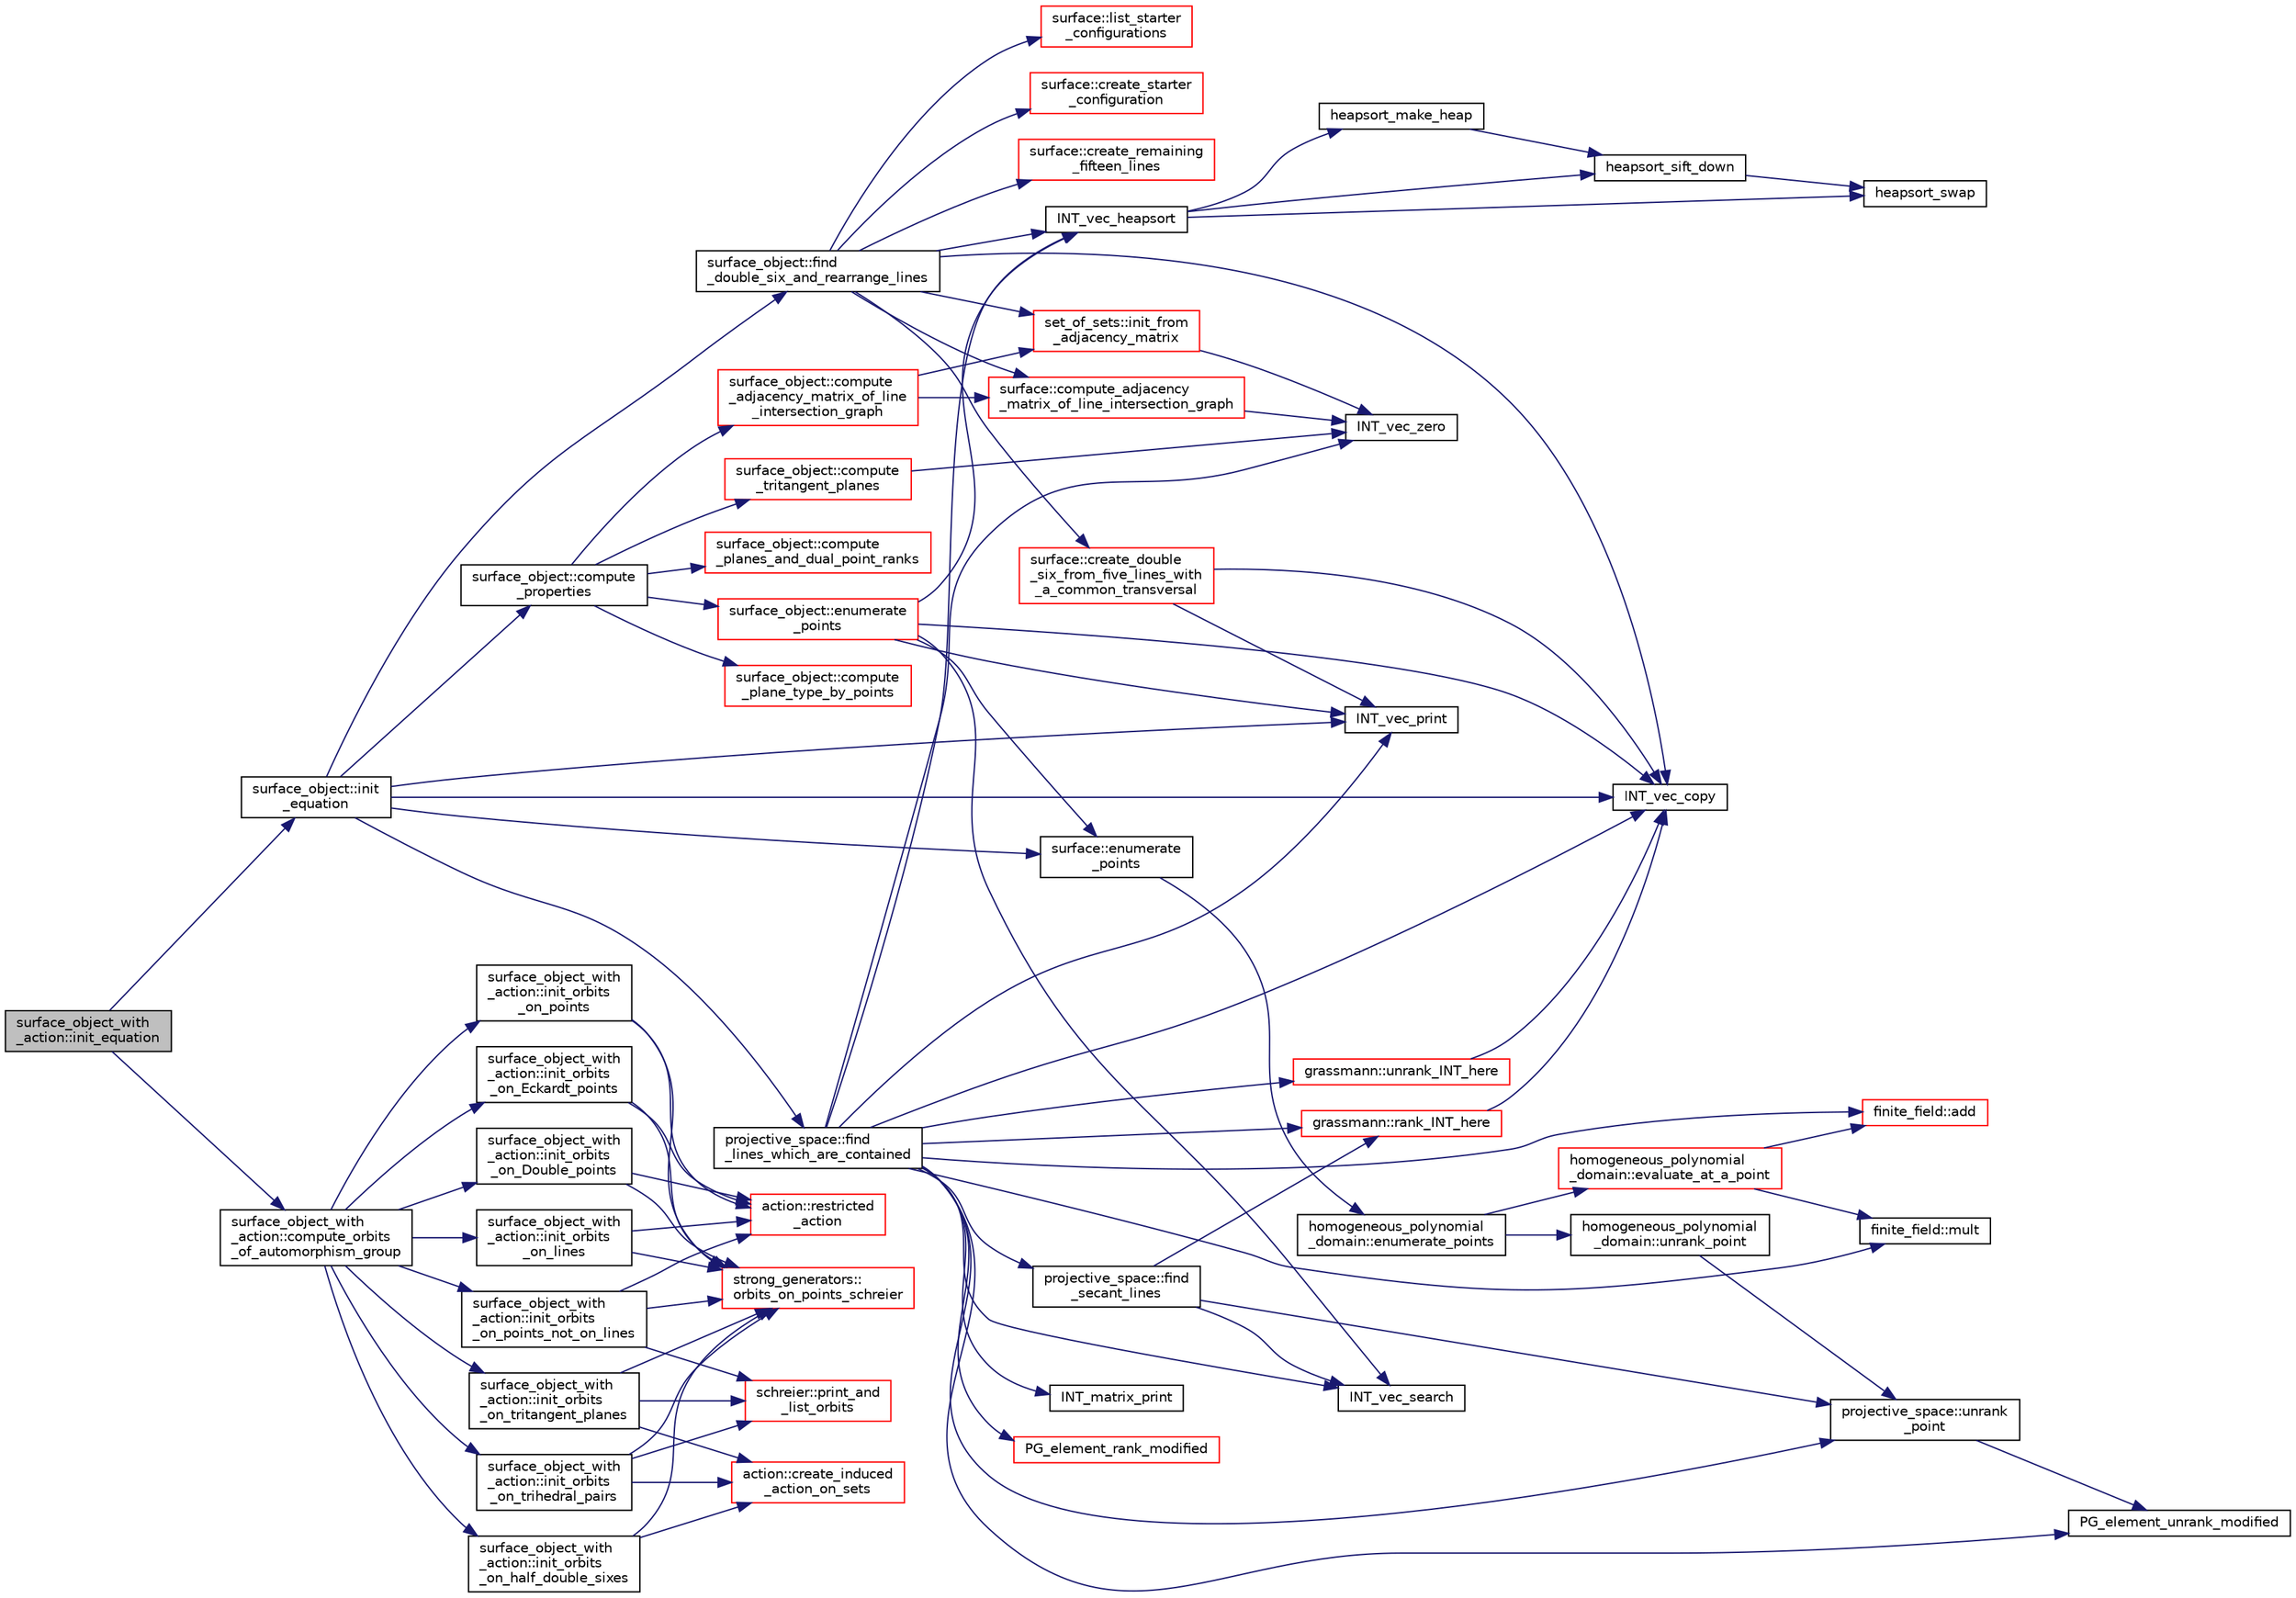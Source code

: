 digraph "surface_object_with_action::init_equation"
{
  edge [fontname="Helvetica",fontsize="10",labelfontname="Helvetica",labelfontsize="10"];
  node [fontname="Helvetica",fontsize="10",shape=record];
  rankdir="LR";
  Node925 [label="surface_object_with\l_action::init_equation",height=0.2,width=0.4,color="black", fillcolor="grey75", style="filled", fontcolor="black"];
  Node925 -> Node926 [color="midnightblue",fontsize="10",style="solid",fontname="Helvetica"];
  Node926 [label="surface_object::init\l_equation",height=0.2,width=0.4,color="black", fillcolor="white", style="filled",URL="$df/df8/classsurface__object.html#afd4f4d1accbf361897374bd18d571913"];
  Node926 -> Node927 [color="midnightblue",fontsize="10",style="solid",fontname="Helvetica"];
  Node927 [label="INT_vec_copy",height=0.2,width=0.4,color="black", fillcolor="white", style="filled",URL="$df/dbf/sajeeb_8_c.html#ac2d875e27e009af6ec04d17254d11075"];
  Node926 -> Node928 [color="midnightblue",fontsize="10",style="solid",fontname="Helvetica"];
  Node928 [label="surface::enumerate\l_points",height=0.2,width=0.4,color="black", fillcolor="white", style="filled",URL="$d5/d88/classsurface.html#adc79cf9249a0bd3350b35a9c6bdd94d8"];
  Node928 -> Node929 [color="midnightblue",fontsize="10",style="solid",fontname="Helvetica"];
  Node929 [label="homogeneous_polynomial\l_domain::enumerate_points",height=0.2,width=0.4,color="black", fillcolor="white", style="filled",URL="$d2/da7/classhomogeneous__polynomial__domain.html#adc0868f632cc5662b7bfaf0b3d72268f"];
  Node929 -> Node930 [color="midnightblue",fontsize="10",style="solid",fontname="Helvetica"];
  Node930 [label="homogeneous_polynomial\l_domain::unrank_point",height=0.2,width=0.4,color="black", fillcolor="white", style="filled",URL="$d2/da7/classhomogeneous__polynomial__domain.html#a913856cb9020e671f7792f186b94af68"];
  Node930 -> Node931 [color="midnightblue",fontsize="10",style="solid",fontname="Helvetica"];
  Node931 [label="projective_space::unrank\l_point",height=0.2,width=0.4,color="black", fillcolor="white", style="filled",URL="$d2/d17/classprojective__space.html#a3cb7917af4c5f1590b660d4bf907e0fa"];
  Node931 -> Node932 [color="midnightblue",fontsize="10",style="solid",fontname="Helvetica"];
  Node932 [label="PG_element_unrank_modified",height=0.2,width=0.4,color="black", fillcolor="white", style="filled",URL="$d4/d67/geometry_8h.html#a83ae9b605d496f6a90345303f6efae64"];
  Node929 -> Node933 [color="midnightblue",fontsize="10",style="solid",fontname="Helvetica"];
  Node933 [label="homogeneous_polynomial\l_domain::evaluate_at_a_point",height=0.2,width=0.4,color="red", fillcolor="white", style="filled",URL="$d2/da7/classhomogeneous__polynomial__domain.html#ad3989698a38d04fc319162c376fe6343"];
  Node933 -> Node935 [color="midnightblue",fontsize="10",style="solid",fontname="Helvetica"];
  Node935 [label="finite_field::mult",height=0.2,width=0.4,color="black", fillcolor="white", style="filled",URL="$df/d5a/classfinite__field.html#a24fb5917aa6d4d656fd855b7f44a13b0"];
  Node933 -> Node936 [color="midnightblue",fontsize="10",style="solid",fontname="Helvetica"];
  Node936 [label="finite_field::add",height=0.2,width=0.4,color="red", fillcolor="white", style="filled",URL="$df/d5a/classfinite__field.html#a8f12328a27500f3c7be0c849ebbc9d14"];
  Node926 -> Node939 [color="midnightblue",fontsize="10",style="solid",fontname="Helvetica"];
  Node939 [label="projective_space::find\l_lines_which_are_contained",height=0.2,width=0.4,color="black", fillcolor="white", style="filled",URL="$d2/d17/classprojective__space.html#a4d8db4eb359b80d73170a82b9ebe47ae"];
  Node939 -> Node931 [color="midnightblue",fontsize="10",style="solid",fontname="Helvetica"];
  Node939 -> Node940 [color="midnightblue",fontsize="10",style="solid",fontname="Helvetica"];
  Node940 [label="INT_vec_print",height=0.2,width=0.4,color="black", fillcolor="white", style="filled",URL="$df/dbf/sajeeb_8_c.html#a79a5901af0b47dd0d694109543c027fe"];
  Node939 -> Node941 [color="midnightblue",fontsize="10",style="solid",fontname="Helvetica"];
  Node941 [label="INT_vec_heapsort",height=0.2,width=0.4,color="black", fillcolor="white", style="filled",URL="$d5/de2/foundations_2data__structures_2data__structures_8h.html#a3590ad9987f801fbfc94634300182f39"];
  Node941 -> Node942 [color="midnightblue",fontsize="10",style="solid",fontname="Helvetica"];
  Node942 [label="heapsort_make_heap",height=0.2,width=0.4,color="black", fillcolor="white", style="filled",URL="$d4/dd7/sorting_8_c.html#a42f24453d7d77eeb1338ebd1a13cfdbb"];
  Node942 -> Node943 [color="midnightblue",fontsize="10",style="solid",fontname="Helvetica"];
  Node943 [label="heapsort_sift_down",height=0.2,width=0.4,color="black", fillcolor="white", style="filled",URL="$d4/dd7/sorting_8_c.html#a65cbb1a6a3f01f511673705437ddc18b"];
  Node943 -> Node944 [color="midnightblue",fontsize="10",style="solid",fontname="Helvetica"];
  Node944 [label="heapsort_swap",height=0.2,width=0.4,color="black", fillcolor="white", style="filled",URL="$d4/dd7/sorting_8_c.html#a8f048362e6065297b19b6975bcbbfcc6"];
  Node941 -> Node944 [color="midnightblue",fontsize="10",style="solid",fontname="Helvetica"];
  Node941 -> Node943 [color="midnightblue",fontsize="10",style="solid",fontname="Helvetica"];
  Node939 -> Node945 [color="midnightblue",fontsize="10",style="solid",fontname="Helvetica"];
  Node945 [label="projective_space::find\l_secant_lines",height=0.2,width=0.4,color="black", fillcolor="white", style="filled",URL="$d2/d17/classprojective__space.html#a0c55a77fc37bdb5ee06a33436811afde"];
  Node945 -> Node931 [color="midnightblue",fontsize="10",style="solid",fontname="Helvetica"];
  Node945 -> Node946 [color="midnightblue",fontsize="10",style="solid",fontname="Helvetica"];
  Node946 [label="grassmann::rank_INT_here",height=0.2,width=0.4,color="red", fillcolor="white", style="filled",URL="$df/d02/classgrassmann.html#aaeab144aec85ec523f5a4d614a86d8d7"];
  Node946 -> Node927 [color="midnightblue",fontsize="10",style="solid",fontname="Helvetica"];
  Node945 -> Node953 [color="midnightblue",fontsize="10",style="solid",fontname="Helvetica"];
  Node953 [label="INT_vec_search",height=0.2,width=0.4,color="black", fillcolor="white", style="filled",URL="$d5/de2/foundations_2data__structures_2data__structures_8h.html#ad103ef2316a1f671bdb68fd9cd9ba945"];
  Node939 -> Node954 [color="midnightblue",fontsize="10",style="solid",fontname="Helvetica"];
  Node954 [label="grassmann::unrank_INT_here",height=0.2,width=0.4,color="red", fillcolor="white", style="filled",URL="$df/d02/classgrassmann.html#aa51bb30ed0feb7ad87d500b76e0b3cbe"];
  Node954 -> Node927 [color="midnightblue",fontsize="10",style="solid",fontname="Helvetica"];
  Node939 -> Node956 [color="midnightblue",fontsize="10",style="solid",fontname="Helvetica"];
  Node956 [label="INT_matrix_print",height=0.2,width=0.4,color="black", fillcolor="white", style="filled",URL="$d5/db4/io__and__os_8h.html#afd4180a24bef3a2b584668a4eaf607ff"];
  Node939 -> Node932 [color="midnightblue",fontsize="10",style="solid",fontname="Helvetica"];
  Node939 -> Node927 [color="midnightblue",fontsize="10",style="solid",fontname="Helvetica"];
  Node939 -> Node936 [color="midnightblue",fontsize="10",style="solid",fontname="Helvetica"];
  Node939 -> Node935 [color="midnightblue",fontsize="10",style="solid",fontname="Helvetica"];
  Node939 -> Node957 [color="midnightblue",fontsize="10",style="solid",fontname="Helvetica"];
  Node957 [label="PG_element_rank_modified",height=0.2,width=0.4,color="red", fillcolor="white", style="filled",URL="$d4/d67/geometry_8h.html#a9cd1a8bf5b88a038e33862f6c2c3dd36"];
  Node939 -> Node953 [color="midnightblue",fontsize="10",style="solid",fontname="Helvetica"];
  Node939 -> Node959 [color="midnightblue",fontsize="10",style="solid",fontname="Helvetica"];
  Node959 [label="INT_vec_zero",height=0.2,width=0.4,color="black", fillcolor="white", style="filled",URL="$df/dbf/sajeeb_8_c.html#aa8c9c7977203577026080f546fe4980f"];
  Node939 -> Node946 [color="midnightblue",fontsize="10",style="solid",fontname="Helvetica"];
  Node926 -> Node940 [color="midnightblue",fontsize="10",style="solid",fontname="Helvetica"];
  Node926 -> Node960 [color="midnightblue",fontsize="10",style="solid",fontname="Helvetica"];
  Node960 [label="surface_object::find\l_double_six_and_rearrange_lines",height=0.2,width=0.4,color="black", fillcolor="white", style="filled",URL="$df/df8/classsurface__object.html#aa2fc4ff039e9f3a5ac29718e29b6b90c"];
  Node960 -> Node927 [color="midnightblue",fontsize="10",style="solid",fontname="Helvetica"];
  Node960 -> Node961 [color="midnightblue",fontsize="10",style="solid",fontname="Helvetica"];
  Node961 [label="surface::compute_adjacency\l_matrix_of_line_intersection_graph",height=0.2,width=0.4,color="red", fillcolor="white", style="filled",URL="$d5/d88/classsurface.html#ac5787faa49029a5d56971271bb59f9f1"];
  Node961 -> Node959 [color="midnightblue",fontsize="10",style="solid",fontname="Helvetica"];
  Node960 -> Node989 [color="midnightblue",fontsize="10",style="solid",fontname="Helvetica"];
  Node989 [label="set_of_sets::init_from\l_adjacency_matrix",height=0.2,width=0.4,color="red", fillcolor="white", style="filled",URL="$da/dd6/classset__of__sets.html#ace9a38e27dd42625a10cf9682e01392a"];
  Node989 -> Node959 [color="midnightblue",fontsize="10",style="solid",fontname="Helvetica"];
  Node960 -> Node991 [color="midnightblue",fontsize="10",style="solid",fontname="Helvetica"];
  Node991 [label="surface::list_starter\l_configurations",height=0.2,width=0.4,color="red", fillcolor="white", style="filled",URL="$d5/d88/classsurface.html#a55328e9de25d908fa823cc78633fdda1"];
  Node960 -> Node1000 [color="midnightblue",fontsize="10",style="solid",fontname="Helvetica"];
  Node1000 [label="surface::create_starter\l_configuration",height=0.2,width=0.4,color="red", fillcolor="white", style="filled",URL="$d5/d88/classsurface.html#a4c5ed7de553c336243364e7ec045fffb"];
  Node960 -> Node1001 [color="midnightblue",fontsize="10",style="solid",fontname="Helvetica"];
  Node1001 [label="surface::create_double\l_six_from_five_lines_with\l_a_common_transversal",height=0.2,width=0.4,color="red", fillcolor="white", style="filled",URL="$d5/d88/classsurface.html#a6d8fafa386893521305e016011d55673"];
  Node1001 -> Node940 [color="midnightblue",fontsize="10",style="solid",fontname="Helvetica"];
  Node1001 -> Node927 [color="midnightblue",fontsize="10",style="solid",fontname="Helvetica"];
  Node960 -> Node1176 [color="midnightblue",fontsize="10",style="solid",fontname="Helvetica"];
  Node1176 [label="surface::create_remaining\l_fifteen_lines",height=0.2,width=0.4,color="red", fillcolor="white", style="filled",URL="$d5/d88/classsurface.html#a8c9b2380670ce7cd1e143d98d30b60d4"];
  Node960 -> Node941 [color="midnightblue",fontsize="10",style="solid",fontname="Helvetica"];
  Node926 -> Node1178 [color="midnightblue",fontsize="10",style="solid",fontname="Helvetica"];
  Node1178 [label="surface_object::compute\l_properties",height=0.2,width=0.4,color="black", fillcolor="white", style="filled",URL="$df/df8/classsurface__object.html#ad6c02c3c1432f8adfe49932041ce1b20"];
  Node1178 -> Node1179 [color="midnightblue",fontsize="10",style="solid",fontname="Helvetica"];
  Node1179 [label="surface_object::enumerate\l_points",height=0.2,width=0.4,color="red", fillcolor="white", style="filled",URL="$df/df8/classsurface__object.html#a001a13b6ea34dbe559033af634203466"];
  Node1179 -> Node928 [color="midnightblue",fontsize="10",style="solid",fontname="Helvetica"];
  Node1179 -> Node941 [color="midnightblue",fontsize="10",style="solid",fontname="Helvetica"];
  Node1179 -> Node940 [color="midnightblue",fontsize="10",style="solid",fontname="Helvetica"];
  Node1179 -> Node927 [color="midnightblue",fontsize="10",style="solid",fontname="Helvetica"];
  Node1179 -> Node953 [color="midnightblue",fontsize="10",style="solid",fontname="Helvetica"];
  Node1178 -> Node1207 [color="midnightblue",fontsize="10",style="solid",fontname="Helvetica"];
  Node1207 [label="surface_object::compute\l_adjacency_matrix_of_line\l_intersection_graph",height=0.2,width=0.4,color="red", fillcolor="white", style="filled",URL="$df/df8/classsurface__object.html#aeef0d278d1d82c7af525add5ae85d713"];
  Node1207 -> Node961 [color="midnightblue",fontsize="10",style="solid",fontname="Helvetica"];
  Node1207 -> Node989 [color="midnightblue",fontsize="10",style="solid",fontname="Helvetica"];
  Node1178 -> Node1215 [color="midnightblue",fontsize="10",style="solid",fontname="Helvetica"];
  Node1215 [label="surface_object::compute\l_plane_type_by_points",height=0.2,width=0.4,color="red", fillcolor="white", style="filled",URL="$df/df8/classsurface__object.html#a7ad585c88d5c8278850d5f4c9281798c"];
  Node1178 -> Node1223 [color="midnightblue",fontsize="10",style="solid",fontname="Helvetica"];
  Node1223 [label="surface_object::compute\l_tritangent_planes",height=0.2,width=0.4,color="red", fillcolor="white", style="filled",URL="$df/df8/classsurface__object.html#ae6d924af993146400e0e484e41def0ab"];
  Node1223 -> Node959 [color="midnightblue",fontsize="10",style="solid",fontname="Helvetica"];
  Node1178 -> Node1240 [color="midnightblue",fontsize="10",style="solid",fontname="Helvetica"];
  Node1240 [label="surface_object::compute\l_planes_and_dual_point_ranks",height=0.2,width=0.4,color="red", fillcolor="white", style="filled",URL="$df/df8/classsurface__object.html#a76f0933eada8322819007fb8670db6ee"];
  Node925 -> Node1245 [color="midnightblue",fontsize="10",style="solid",fontname="Helvetica"];
  Node1245 [label="surface_object_with\l_action::compute_orbits\l_of_automorphism_group",height=0.2,width=0.4,color="black", fillcolor="white", style="filled",URL="$db/d28/classsurface__object__with__action.html#a74fe6a01c7d28a4fd30e601824d62c27"];
  Node1245 -> Node1246 [color="midnightblue",fontsize="10",style="solid",fontname="Helvetica"];
  Node1246 [label="surface_object_with\l_action::init_orbits\l_on_points",height=0.2,width=0.4,color="black", fillcolor="white", style="filled",URL="$db/d28/classsurface__object__with__action.html#af409fc1a4a148cb138ceac1bdedf3d8a"];
  Node1246 -> Node1247 [color="midnightblue",fontsize="10",style="solid",fontname="Helvetica"];
  Node1247 [label="action::restricted\l_action",height=0.2,width=0.4,color="red", fillcolor="white", style="filled",URL="$d2/d86/classaction.html#aa48c1a9e221977b149eb0d8826705b62"];
  Node1246 -> Node1261 [color="midnightblue",fontsize="10",style="solid",fontname="Helvetica"];
  Node1261 [label="strong_generators::\lorbits_on_points_schreier",height=0.2,width=0.4,color="red", fillcolor="white", style="filled",URL="$dc/d09/classstrong__generators.html#adf3f35989ff7ac9fdbcf0a4e241eef9f"];
  Node1245 -> Node1287 [color="midnightblue",fontsize="10",style="solid",fontname="Helvetica"];
  Node1287 [label="surface_object_with\l_action::init_orbits\l_on_Eckardt_points",height=0.2,width=0.4,color="black", fillcolor="white", style="filled",URL="$db/d28/classsurface__object__with__action.html#adb4f53b56c7d046331cd6f7160c88199"];
  Node1287 -> Node1247 [color="midnightblue",fontsize="10",style="solid",fontname="Helvetica"];
  Node1287 -> Node1261 [color="midnightblue",fontsize="10",style="solid",fontname="Helvetica"];
  Node1245 -> Node1288 [color="midnightblue",fontsize="10",style="solid",fontname="Helvetica"];
  Node1288 [label="surface_object_with\l_action::init_orbits\l_on_Double_points",height=0.2,width=0.4,color="black", fillcolor="white", style="filled",URL="$db/d28/classsurface__object__with__action.html#ab1aa645b1dbce2a3cfbf1ec80194fb02"];
  Node1288 -> Node1247 [color="midnightblue",fontsize="10",style="solid",fontname="Helvetica"];
  Node1288 -> Node1261 [color="midnightblue",fontsize="10",style="solid",fontname="Helvetica"];
  Node1245 -> Node1289 [color="midnightblue",fontsize="10",style="solid",fontname="Helvetica"];
  Node1289 [label="surface_object_with\l_action::init_orbits\l_on_lines",height=0.2,width=0.4,color="black", fillcolor="white", style="filled",URL="$db/d28/classsurface__object__with__action.html#a774d7cd436a671bafdf364400a233db5"];
  Node1289 -> Node1247 [color="midnightblue",fontsize="10",style="solid",fontname="Helvetica"];
  Node1289 -> Node1261 [color="midnightblue",fontsize="10",style="solid",fontname="Helvetica"];
  Node1245 -> Node1290 [color="midnightblue",fontsize="10",style="solid",fontname="Helvetica"];
  Node1290 [label="surface_object_with\l_action::init_orbits\l_on_half_double_sixes",height=0.2,width=0.4,color="black", fillcolor="white", style="filled",URL="$db/d28/classsurface__object__with__action.html#ad3e74077b84f714c72a246ed751b47c5"];
  Node1290 -> Node1291 [color="midnightblue",fontsize="10",style="solid",fontname="Helvetica"];
  Node1291 [label="action::create_induced\l_action_on_sets",height=0.2,width=0.4,color="red", fillcolor="white", style="filled",URL="$d2/d86/classaction.html#ac463caa613a28f37e7c3ea63b2d5b0ed"];
  Node1290 -> Node1261 [color="midnightblue",fontsize="10",style="solid",fontname="Helvetica"];
  Node1245 -> Node1292 [color="midnightblue",fontsize="10",style="solid",fontname="Helvetica"];
  Node1292 [label="surface_object_with\l_action::init_orbits\l_on_tritangent_planes",height=0.2,width=0.4,color="black", fillcolor="white", style="filled",URL="$db/d28/classsurface__object__with__action.html#abbe5e8be1fa58b2f180ce99bb6a549d2"];
  Node1292 -> Node1291 [color="midnightblue",fontsize="10",style="solid",fontname="Helvetica"];
  Node1292 -> Node1261 [color="midnightblue",fontsize="10",style="solid",fontname="Helvetica"];
  Node1292 -> Node1293 [color="midnightblue",fontsize="10",style="solid",fontname="Helvetica"];
  Node1293 [label="schreier::print_and\l_list_orbits",height=0.2,width=0.4,color="red", fillcolor="white", style="filled",URL="$d3/dd6/classschreier.html#a601f9c08d5a6f37f849d22fa4e89d892"];
  Node1245 -> Node1294 [color="midnightblue",fontsize="10",style="solid",fontname="Helvetica"];
  Node1294 [label="surface_object_with\l_action::init_orbits\l_on_trihedral_pairs",height=0.2,width=0.4,color="black", fillcolor="white", style="filled",URL="$db/d28/classsurface__object__with__action.html#a3608821fb5d666515800c94ff7719b5f"];
  Node1294 -> Node1291 [color="midnightblue",fontsize="10",style="solid",fontname="Helvetica"];
  Node1294 -> Node1261 [color="midnightblue",fontsize="10",style="solid",fontname="Helvetica"];
  Node1294 -> Node1293 [color="midnightblue",fontsize="10",style="solid",fontname="Helvetica"];
  Node1245 -> Node1295 [color="midnightblue",fontsize="10",style="solid",fontname="Helvetica"];
  Node1295 [label="surface_object_with\l_action::init_orbits\l_on_points_not_on_lines",height=0.2,width=0.4,color="black", fillcolor="white", style="filled",URL="$db/d28/classsurface__object__with__action.html#a02b2bba4ba3f1f8de5ee1c31d730d984"];
  Node1295 -> Node1247 [color="midnightblue",fontsize="10",style="solid",fontname="Helvetica"];
  Node1295 -> Node1261 [color="midnightblue",fontsize="10",style="solid",fontname="Helvetica"];
  Node1295 -> Node1293 [color="midnightblue",fontsize="10",style="solid",fontname="Helvetica"];
}
